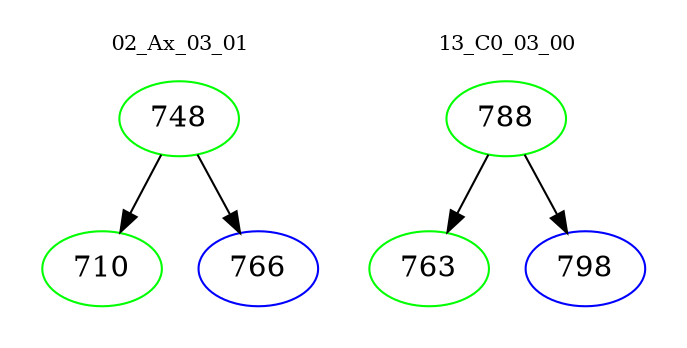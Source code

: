 digraph{
subgraph cluster_0 {
color = white
label = "02_Ax_03_01";
fontsize=10;
T0_748 [label="748", color="green"]
T0_748 -> T0_710 [color="black"]
T0_710 [label="710", color="green"]
T0_748 -> T0_766 [color="black"]
T0_766 [label="766", color="blue"]
}
subgraph cluster_1 {
color = white
label = "13_C0_03_00";
fontsize=10;
T1_788 [label="788", color="green"]
T1_788 -> T1_763 [color="black"]
T1_763 [label="763", color="green"]
T1_788 -> T1_798 [color="black"]
T1_798 [label="798", color="blue"]
}
}
